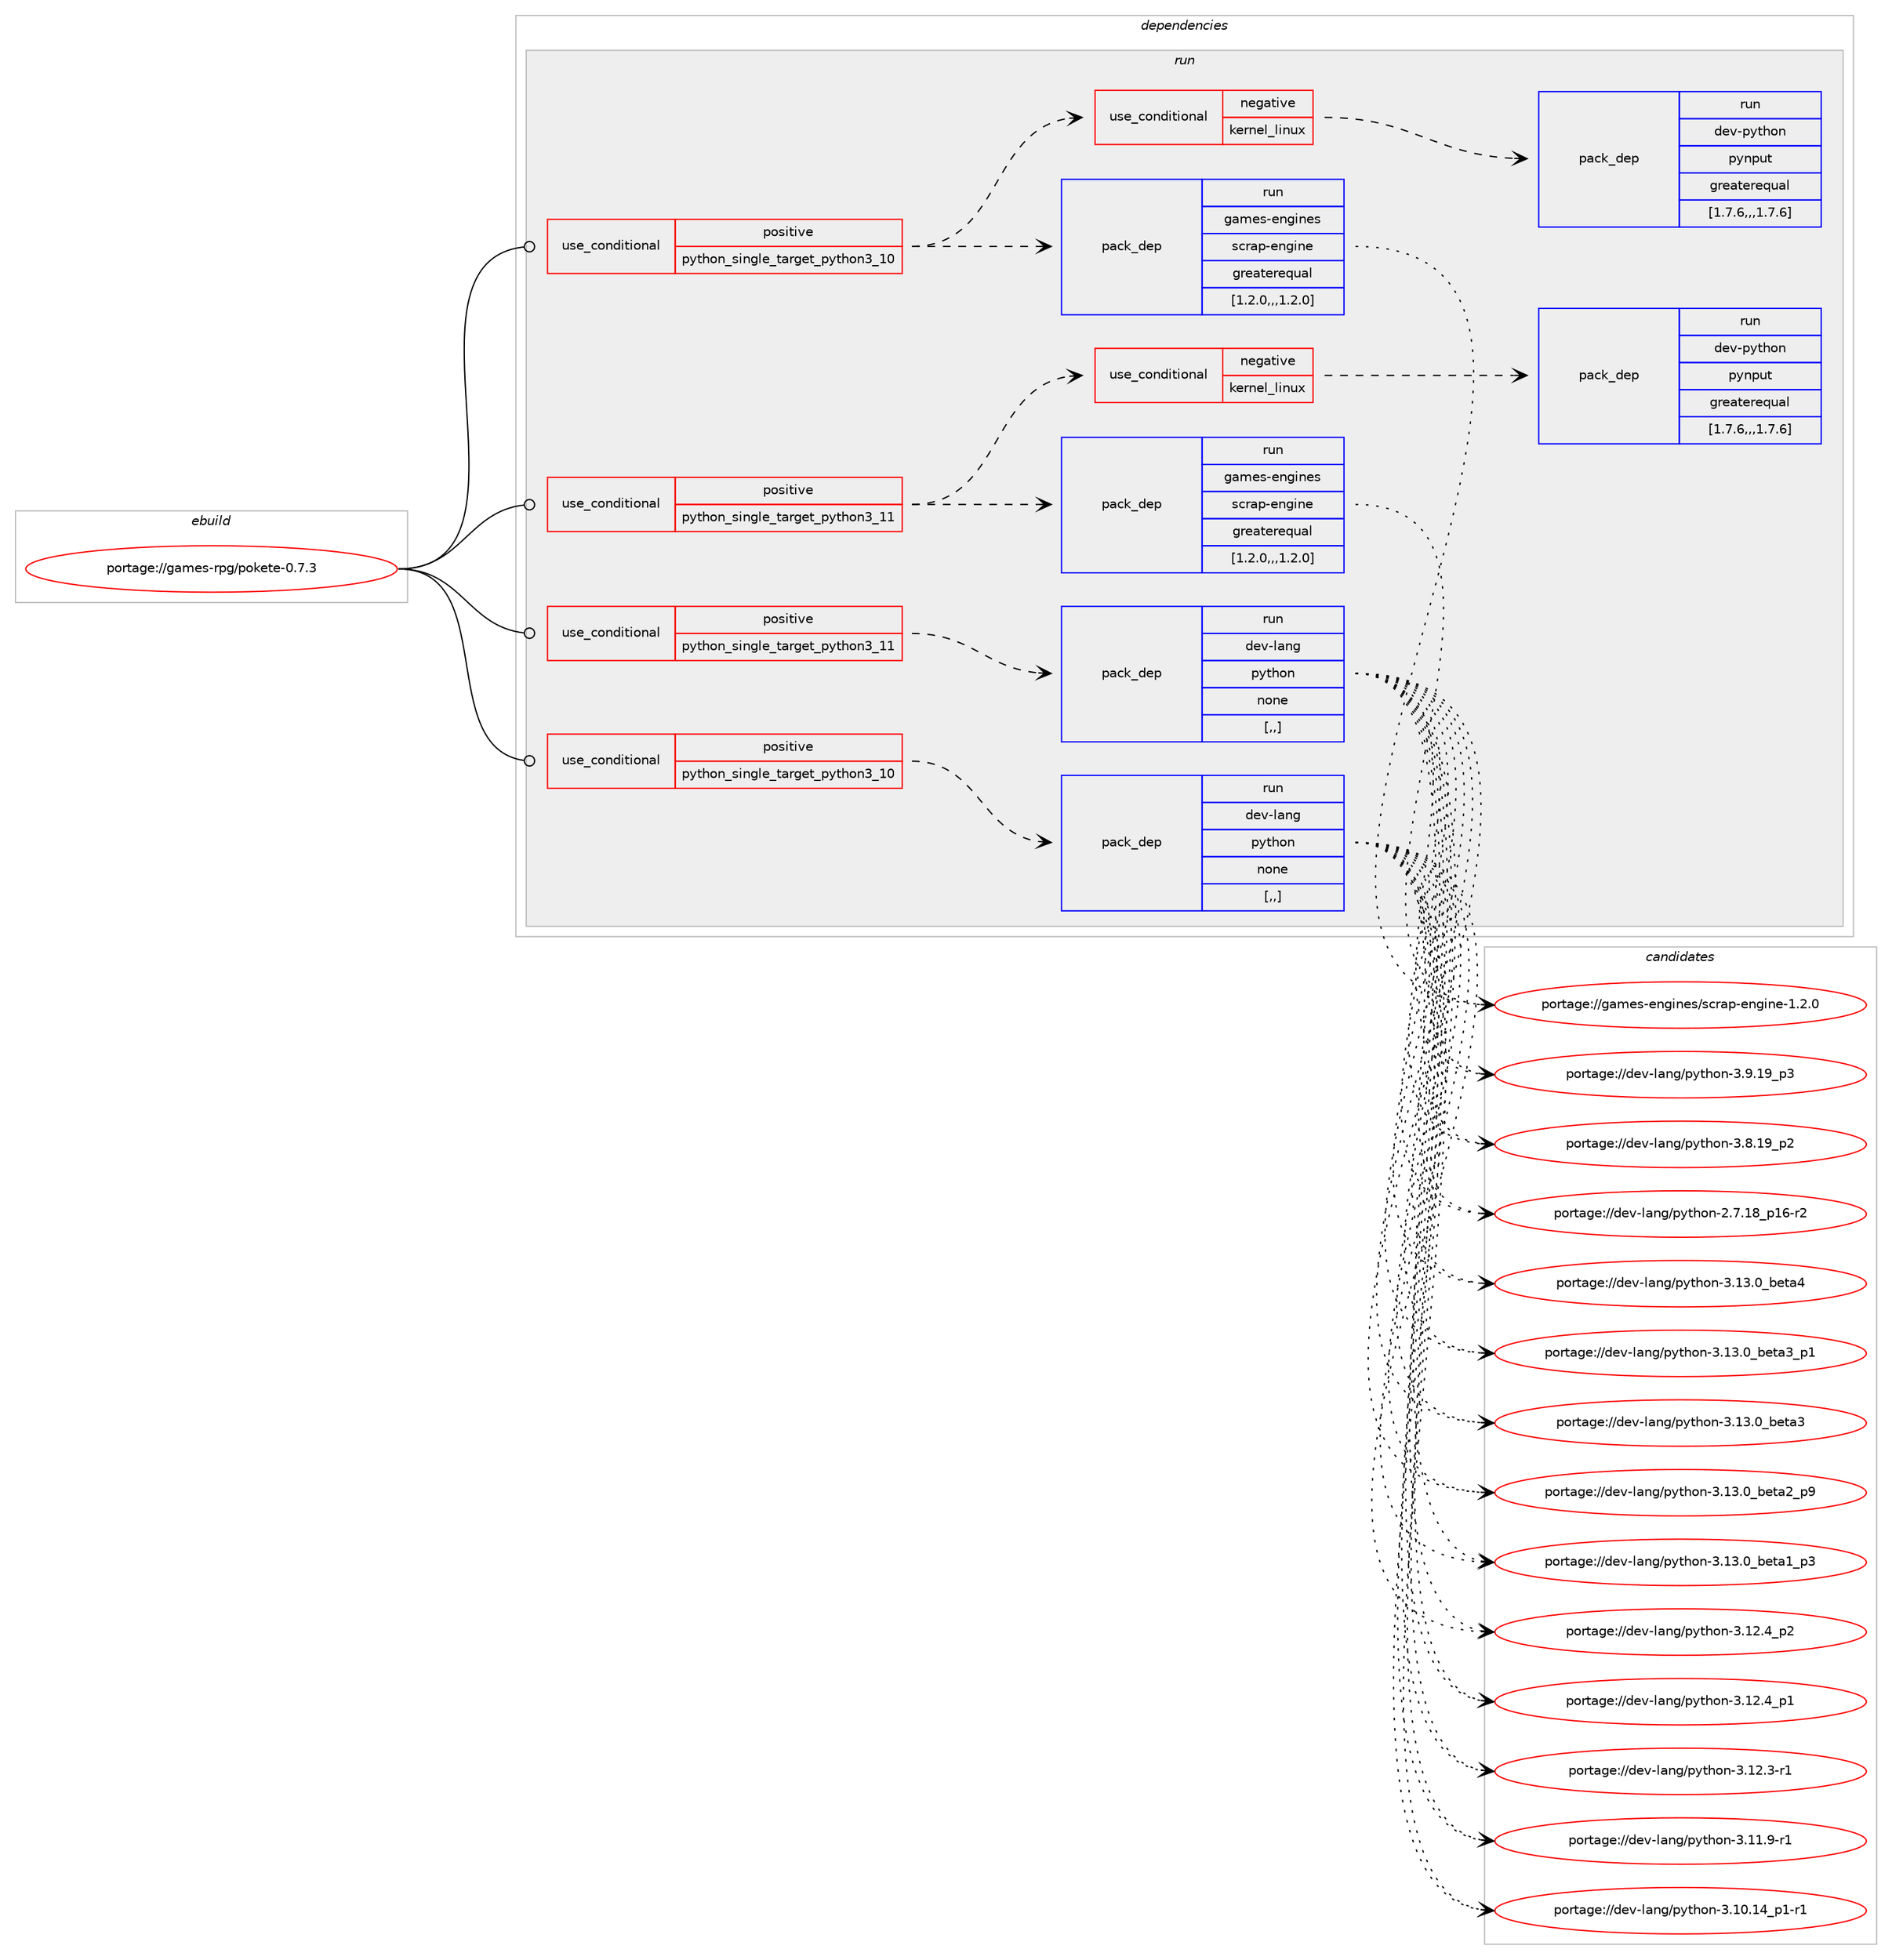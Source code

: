 digraph prolog {

# *************
# Graph options
# *************

newrank=true;
concentrate=true;
compound=true;
graph [rankdir=LR,fontname=Helvetica,fontsize=10,ranksep=1.5];#, ranksep=2.5, nodesep=0.2];
edge  [arrowhead=vee];
node  [fontname=Helvetica,fontsize=10];

# **********
# The ebuild
# **********

subgraph cluster_leftcol {
color=gray;
label=<<i>ebuild</i>>;
id [label="portage://games-rpg/pokete-0.7.3", color=red, width=4, href="../games-rpg/pokete-0.7.3.svg"];
}

# ****************
# The dependencies
# ****************

subgraph cluster_midcol {
color=gray;
label=<<i>dependencies</i>>;
subgraph cluster_compile {
fillcolor="#eeeeee";
style=filled;
label=<<i>compile</i>>;
}
subgraph cluster_compileandrun {
fillcolor="#eeeeee";
style=filled;
label=<<i>compile and run</i>>;
}
subgraph cluster_run {
fillcolor="#eeeeee";
style=filled;
label=<<i>run</i>>;
subgraph cond64536 {
dependency233058 [label=<<TABLE BORDER="0" CELLBORDER="1" CELLSPACING="0" CELLPADDING="4"><TR><TD ROWSPAN="3" CELLPADDING="10">use_conditional</TD></TR><TR><TD>positive</TD></TR><TR><TD>python_single_target_python3_10</TD></TR></TABLE>>, shape=none, color=red];
subgraph pack167002 {
dependency233059 [label=<<TABLE BORDER="0" CELLBORDER="1" CELLSPACING="0" CELLPADDING="4" WIDTH="220"><TR><TD ROWSPAN="6" CELLPADDING="30">pack_dep</TD></TR><TR><TD WIDTH="110">run</TD></TR><TR><TD>dev-lang</TD></TR><TR><TD>python</TD></TR><TR><TD>none</TD></TR><TR><TD>[,,]</TD></TR></TABLE>>, shape=none, color=blue];
}
dependency233058:e -> dependency233059:w [weight=20,style="dashed",arrowhead="vee"];
}
id:e -> dependency233058:w [weight=20,style="solid",arrowhead="odot"];
subgraph cond64537 {
dependency233060 [label=<<TABLE BORDER="0" CELLBORDER="1" CELLSPACING="0" CELLPADDING="4"><TR><TD ROWSPAN="3" CELLPADDING="10">use_conditional</TD></TR><TR><TD>positive</TD></TR><TR><TD>python_single_target_python3_10</TD></TR></TABLE>>, shape=none, color=red];
subgraph pack167003 {
dependency233061 [label=<<TABLE BORDER="0" CELLBORDER="1" CELLSPACING="0" CELLPADDING="4" WIDTH="220"><TR><TD ROWSPAN="6" CELLPADDING="30">pack_dep</TD></TR><TR><TD WIDTH="110">run</TD></TR><TR><TD>games-engines</TD></TR><TR><TD>scrap-engine</TD></TR><TR><TD>greaterequal</TD></TR><TR><TD>[1.2.0,,,1.2.0]</TD></TR></TABLE>>, shape=none, color=blue];
}
dependency233060:e -> dependency233061:w [weight=20,style="dashed",arrowhead="vee"];
subgraph cond64538 {
dependency233062 [label=<<TABLE BORDER="0" CELLBORDER="1" CELLSPACING="0" CELLPADDING="4"><TR><TD ROWSPAN="3" CELLPADDING="10">use_conditional</TD></TR><TR><TD>negative</TD></TR><TR><TD>kernel_linux</TD></TR></TABLE>>, shape=none, color=red];
subgraph pack167004 {
dependency233063 [label=<<TABLE BORDER="0" CELLBORDER="1" CELLSPACING="0" CELLPADDING="4" WIDTH="220"><TR><TD ROWSPAN="6" CELLPADDING="30">pack_dep</TD></TR><TR><TD WIDTH="110">run</TD></TR><TR><TD>dev-python</TD></TR><TR><TD>pynput</TD></TR><TR><TD>greaterequal</TD></TR><TR><TD>[1.7.6,,,1.7.6]</TD></TR></TABLE>>, shape=none, color=blue];
}
dependency233062:e -> dependency233063:w [weight=20,style="dashed",arrowhead="vee"];
}
dependency233060:e -> dependency233062:w [weight=20,style="dashed",arrowhead="vee"];
}
id:e -> dependency233060:w [weight=20,style="solid",arrowhead="odot"];
subgraph cond64539 {
dependency233064 [label=<<TABLE BORDER="0" CELLBORDER="1" CELLSPACING="0" CELLPADDING="4"><TR><TD ROWSPAN="3" CELLPADDING="10">use_conditional</TD></TR><TR><TD>positive</TD></TR><TR><TD>python_single_target_python3_11</TD></TR></TABLE>>, shape=none, color=red];
subgraph pack167005 {
dependency233065 [label=<<TABLE BORDER="0" CELLBORDER="1" CELLSPACING="0" CELLPADDING="4" WIDTH="220"><TR><TD ROWSPAN="6" CELLPADDING="30">pack_dep</TD></TR><TR><TD WIDTH="110">run</TD></TR><TR><TD>dev-lang</TD></TR><TR><TD>python</TD></TR><TR><TD>none</TD></TR><TR><TD>[,,]</TD></TR></TABLE>>, shape=none, color=blue];
}
dependency233064:e -> dependency233065:w [weight=20,style="dashed",arrowhead="vee"];
}
id:e -> dependency233064:w [weight=20,style="solid",arrowhead="odot"];
subgraph cond64540 {
dependency233066 [label=<<TABLE BORDER="0" CELLBORDER="1" CELLSPACING="0" CELLPADDING="4"><TR><TD ROWSPAN="3" CELLPADDING="10">use_conditional</TD></TR><TR><TD>positive</TD></TR><TR><TD>python_single_target_python3_11</TD></TR></TABLE>>, shape=none, color=red];
subgraph pack167006 {
dependency233067 [label=<<TABLE BORDER="0" CELLBORDER="1" CELLSPACING="0" CELLPADDING="4" WIDTH="220"><TR><TD ROWSPAN="6" CELLPADDING="30">pack_dep</TD></TR><TR><TD WIDTH="110">run</TD></TR><TR><TD>games-engines</TD></TR><TR><TD>scrap-engine</TD></TR><TR><TD>greaterequal</TD></TR><TR><TD>[1.2.0,,,1.2.0]</TD></TR></TABLE>>, shape=none, color=blue];
}
dependency233066:e -> dependency233067:w [weight=20,style="dashed",arrowhead="vee"];
subgraph cond64541 {
dependency233068 [label=<<TABLE BORDER="0" CELLBORDER="1" CELLSPACING="0" CELLPADDING="4"><TR><TD ROWSPAN="3" CELLPADDING="10">use_conditional</TD></TR><TR><TD>negative</TD></TR><TR><TD>kernel_linux</TD></TR></TABLE>>, shape=none, color=red];
subgraph pack167007 {
dependency233069 [label=<<TABLE BORDER="0" CELLBORDER="1" CELLSPACING="0" CELLPADDING="4" WIDTH="220"><TR><TD ROWSPAN="6" CELLPADDING="30">pack_dep</TD></TR><TR><TD WIDTH="110">run</TD></TR><TR><TD>dev-python</TD></TR><TR><TD>pynput</TD></TR><TR><TD>greaterequal</TD></TR><TR><TD>[1.7.6,,,1.7.6]</TD></TR></TABLE>>, shape=none, color=blue];
}
dependency233068:e -> dependency233069:w [weight=20,style="dashed",arrowhead="vee"];
}
dependency233066:e -> dependency233068:w [weight=20,style="dashed",arrowhead="vee"];
}
id:e -> dependency233066:w [weight=20,style="solid",arrowhead="odot"];
}
}

# **************
# The candidates
# **************

subgraph cluster_choices {
rank=same;
color=gray;
label=<<i>candidates</i>>;

subgraph choice167002 {
color=black;
nodesep=1;
choice1001011184510897110103471121211161041111104551464951464895981011169752 [label="portage://dev-lang/python-3.13.0_beta4", color=red, width=4,href="../dev-lang/python-3.13.0_beta4.svg"];
choice10010111845108971101034711212111610411111045514649514648959810111697519511249 [label="portage://dev-lang/python-3.13.0_beta3_p1", color=red, width=4,href="../dev-lang/python-3.13.0_beta3_p1.svg"];
choice1001011184510897110103471121211161041111104551464951464895981011169751 [label="portage://dev-lang/python-3.13.0_beta3", color=red, width=4,href="../dev-lang/python-3.13.0_beta3.svg"];
choice10010111845108971101034711212111610411111045514649514648959810111697509511257 [label="portage://dev-lang/python-3.13.0_beta2_p9", color=red, width=4,href="../dev-lang/python-3.13.0_beta2_p9.svg"];
choice10010111845108971101034711212111610411111045514649514648959810111697499511251 [label="portage://dev-lang/python-3.13.0_beta1_p3", color=red, width=4,href="../dev-lang/python-3.13.0_beta1_p3.svg"];
choice100101118451089711010347112121116104111110455146495046529511250 [label="portage://dev-lang/python-3.12.4_p2", color=red, width=4,href="../dev-lang/python-3.12.4_p2.svg"];
choice100101118451089711010347112121116104111110455146495046529511249 [label="portage://dev-lang/python-3.12.4_p1", color=red, width=4,href="../dev-lang/python-3.12.4_p1.svg"];
choice100101118451089711010347112121116104111110455146495046514511449 [label="portage://dev-lang/python-3.12.3-r1", color=red, width=4,href="../dev-lang/python-3.12.3-r1.svg"];
choice100101118451089711010347112121116104111110455146494946574511449 [label="portage://dev-lang/python-3.11.9-r1", color=red, width=4,href="../dev-lang/python-3.11.9-r1.svg"];
choice100101118451089711010347112121116104111110455146494846495295112494511449 [label="portage://dev-lang/python-3.10.14_p1-r1", color=red, width=4,href="../dev-lang/python-3.10.14_p1-r1.svg"];
choice100101118451089711010347112121116104111110455146574649579511251 [label="portage://dev-lang/python-3.9.19_p3", color=red, width=4,href="../dev-lang/python-3.9.19_p3.svg"];
choice100101118451089711010347112121116104111110455146564649579511250 [label="portage://dev-lang/python-3.8.19_p2", color=red, width=4,href="../dev-lang/python-3.8.19_p2.svg"];
choice100101118451089711010347112121116104111110455046554649569511249544511450 [label="portage://dev-lang/python-2.7.18_p16-r2", color=red, width=4,href="../dev-lang/python-2.7.18_p16-r2.svg"];
dependency233059:e -> choice1001011184510897110103471121211161041111104551464951464895981011169752:w [style=dotted,weight="100"];
dependency233059:e -> choice10010111845108971101034711212111610411111045514649514648959810111697519511249:w [style=dotted,weight="100"];
dependency233059:e -> choice1001011184510897110103471121211161041111104551464951464895981011169751:w [style=dotted,weight="100"];
dependency233059:e -> choice10010111845108971101034711212111610411111045514649514648959810111697509511257:w [style=dotted,weight="100"];
dependency233059:e -> choice10010111845108971101034711212111610411111045514649514648959810111697499511251:w [style=dotted,weight="100"];
dependency233059:e -> choice100101118451089711010347112121116104111110455146495046529511250:w [style=dotted,weight="100"];
dependency233059:e -> choice100101118451089711010347112121116104111110455146495046529511249:w [style=dotted,weight="100"];
dependency233059:e -> choice100101118451089711010347112121116104111110455146495046514511449:w [style=dotted,weight="100"];
dependency233059:e -> choice100101118451089711010347112121116104111110455146494946574511449:w [style=dotted,weight="100"];
dependency233059:e -> choice100101118451089711010347112121116104111110455146494846495295112494511449:w [style=dotted,weight="100"];
dependency233059:e -> choice100101118451089711010347112121116104111110455146574649579511251:w [style=dotted,weight="100"];
dependency233059:e -> choice100101118451089711010347112121116104111110455146564649579511250:w [style=dotted,weight="100"];
dependency233059:e -> choice100101118451089711010347112121116104111110455046554649569511249544511450:w [style=dotted,weight="100"];
}
subgraph choice167003 {
color=black;
nodesep=1;
choice103971091011154510111010310511010111547115991149711245101110103105110101454946504648 [label="portage://games-engines/scrap-engine-1.2.0", color=red, width=4,href="../games-engines/scrap-engine-1.2.0.svg"];
dependency233061:e -> choice103971091011154510111010310511010111547115991149711245101110103105110101454946504648:w [style=dotted,weight="100"];
}
subgraph choice167004 {
color=black;
nodesep=1;
}
subgraph choice167005 {
color=black;
nodesep=1;
choice1001011184510897110103471121211161041111104551464951464895981011169752 [label="portage://dev-lang/python-3.13.0_beta4", color=red, width=4,href="../dev-lang/python-3.13.0_beta4.svg"];
choice10010111845108971101034711212111610411111045514649514648959810111697519511249 [label="portage://dev-lang/python-3.13.0_beta3_p1", color=red, width=4,href="../dev-lang/python-3.13.0_beta3_p1.svg"];
choice1001011184510897110103471121211161041111104551464951464895981011169751 [label="portage://dev-lang/python-3.13.0_beta3", color=red, width=4,href="../dev-lang/python-3.13.0_beta3.svg"];
choice10010111845108971101034711212111610411111045514649514648959810111697509511257 [label="portage://dev-lang/python-3.13.0_beta2_p9", color=red, width=4,href="../dev-lang/python-3.13.0_beta2_p9.svg"];
choice10010111845108971101034711212111610411111045514649514648959810111697499511251 [label="portage://dev-lang/python-3.13.0_beta1_p3", color=red, width=4,href="../dev-lang/python-3.13.0_beta1_p3.svg"];
choice100101118451089711010347112121116104111110455146495046529511250 [label="portage://dev-lang/python-3.12.4_p2", color=red, width=4,href="../dev-lang/python-3.12.4_p2.svg"];
choice100101118451089711010347112121116104111110455146495046529511249 [label="portage://dev-lang/python-3.12.4_p1", color=red, width=4,href="../dev-lang/python-3.12.4_p1.svg"];
choice100101118451089711010347112121116104111110455146495046514511449 [label="portage://dev-lang/python-3.12.3-r1", color=red, width=4,href="../dev-lang/python-3.12.3-r1.svg"];
choice100101118451089711010347112121116104111110455146494946574511449 [label="portage://dev-lang/python-3.11.9-r1", color=red, width=4,href="../dev-lang/python-3.11.9-r1.svg"];
choice100101118451089711010347112121116104111110455146494846495295112494511449 [label="portage://dev-lang/python-3.10.14_p1-r1", color=red, width=4,href="../dev-lang/python-3.10.14_p1-r1.svg"];
choice100101118451089711010347112121116104111110455146574649579511251 [label="portage://dev-lang/python-3.9.19_p3", color=red, width=4,href="../dev-lang/python-3.9.19_p3.svg"];
choice100101118451089711010347112121116104111110455146564649579511250 [label="portage://dev-lang/python-3.8.19_p2", color=red, width=4,href="../dev-lang/python-3.8.19_p2.svg"];
choice100101118451089711010347112121116104111110455046554649569511249544511450 [label="portage://dev-lang/python-2.7.18_p16-r2", color=red, width=4,href="../dev-lang/python-2.7.18_p16-r2.svg"];
dependency233065:e -> choice1001011184510897110103471121211161041111104551464951464895981011169752:w [style=dotted,weight="100"];
dependency233065:e -> choice10010111845108971101034711212111610411111045514649514648959810111697519511249:w [style=dotted,weight="100"];
dependency233065:e -> choice1001011184510897110103471121211161041111104551464951464895981011169751:w [style=dotted,weight="100"];
dependency233065:e -> choice10010111845108971101034711212111610411111045514649514648959810111697509511257:w [style=dotted,weight="100"];
dependency233065:e -> choice10010111845108971101034711212111610411111045514649514648959810111697499511251:w [style=dotted,weight="100"];
dependency233065:e -> choice100101118451089711010347112121116104111110455146495046529511250:w [style=dotted,weight="100"];
dependency233065:e -> choice100101118451089711010347112121116104111110455146495046529511249:w [style=dotted,weight="100"];
dependency233065:e -> choice100101118451089711010347112121116104111110455146495046514511449:w [style=dotted,weight="100"];
dependency233065:e -> choice100101118451089711010347112121116104111110455146494946574511449:w [style=dotted,weight="100"];
dependency233065:e -> choice100101118451089711010347112121116104111110455146494846495295112494511449:w [style=dotted,weight="100"];
dependency233065:e -> choice100101118451089711010347112121116104111110455146574649579511251:w [style=dotted,weight="100"];
dependency233065:e -> choice100101118451089711010347112121116104111110455146564649579511250:w [style=dotted,weight="100"];
dependency233065:e -> choice100101118451089711010347112121116104111110455046554649569511249544511450:w [style=dotted,weight="100"];
}
subgraph choice167006 {
color=black;
nodesep=1;
choice103971091011154510111010310511010111547115991149711245101110103105110101454946504648 [label="portage://games-engines/scrap-engine-1.2.0", color=red, width=4,href="../games-engines/scrap-engine-1.2.0.svg"];
dependency233067:e -> choice103971091011154510111010310511010111547115991149711245101110103105110101454946504648:w [style=dotted,weight="100"];
}
subgraph choice167007 {
color=black;
nodesep=1;
}
}

}
